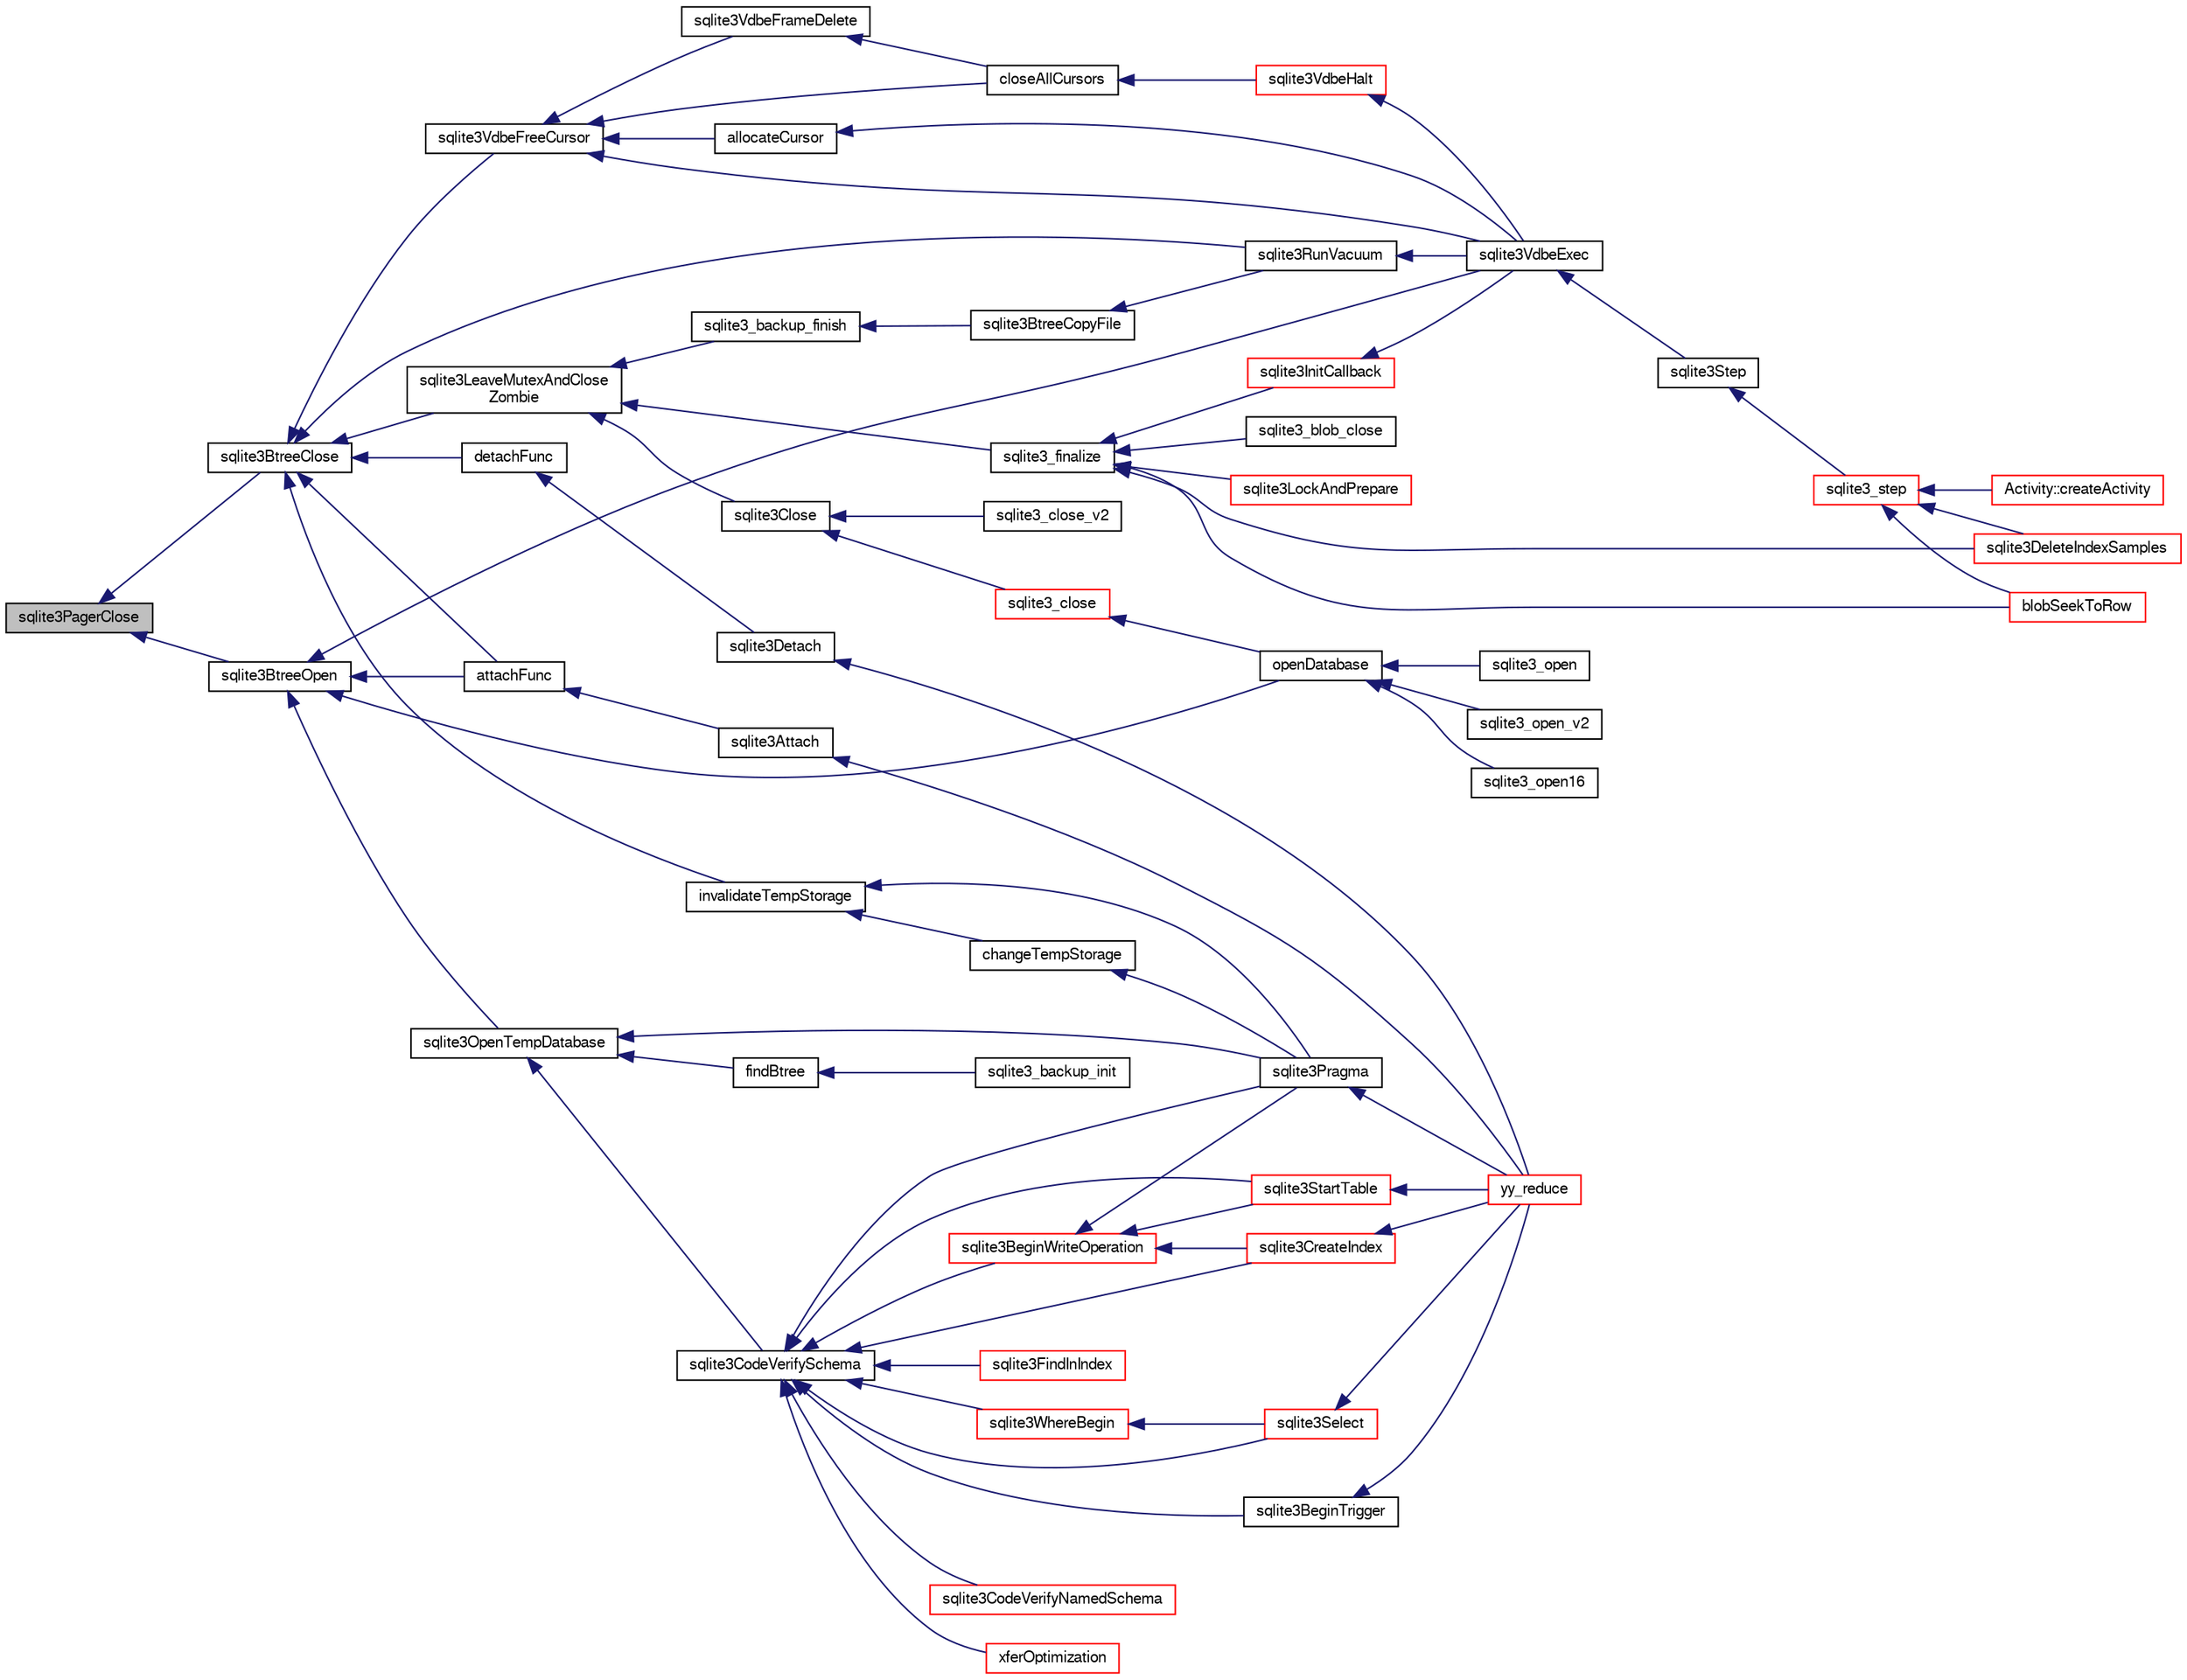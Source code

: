 digraph "sqlite3PagerClose"
{
  edge [fontname="FreeSans",fontsize="10",labelfontname="FreeSans",labelfontsize="10"];
  node [fontname="FreeSans",fontsize="10",shape=record];
  rankdir="LR";
  Node625015 [label="sqlite3PagerClose",height=0.2,width=0.4,color="black", fillcolor="grey75", style="filled", fontcolor="black"];
  Node625015 -> Node625016 [dir="back",color="midnightblue",fontsize="10",style="solid",fontname="FreeSans"];
  Node625016 [label="sqlite3BtreeOpen",height=0.2,width=0.4,color="black", fillcolor="white", style="filled",URL="$sqlite3_8c.html#a13dcb44dc34af6ce9d38de9c5aa975f9"];
  Node625016 -> Node625017 [dir="back",color="midnightblue",fontsize="10",style="solid",fontname="FreeSans"];
  Node625017 [label="sqlite3VdbeExec",height=0.2,width=0.4,color="black", fillcolor="white", style="filled",URL="$sqlite3_8c.html#a8ce40a614bdc56719c4d642b1e4dfb21"];
  Node625017 -> Node625018 [dir="back",color="midnightblue",fontsize="10",style="solid",fontname="FreeSans"];
  Node625018 [label="sqlite3Step",height=0.2,width=0.4,color="black", fillcolor="white", style="filled",URL="$sqlite3_8c.html#a3f2872e873e2758a4beedad1d5113554"];
  Node625018 -> Node625019 [dir="back",color="midnightblue",fontsize="10",style="solid",fontname="FreeSans"];
  Node625019 [label="sqlite3_step",height=0.2,width=0.4,color="red", fillcolor="white", style="filled",URL="$sqlite3_8h.html#ac1e491ce36b7471eb28387f7d3c74334"];
  Node625019 -> Node625020 [dir="back",color="midnightblue",fontsize="10",style="solid",fontname="FreeSans"];
  Node625020 [label="Activity::createActivity",height=0.2,width=0.4,color="red", fillcolor="white", style="filled",URL="$classActivity.html#a813cc5e52c14ab49b39014c134e3425b"];
  Node625019 -> Node625038 [dir="back",color="midnightblue",fontsize="10",style="solid",fontname="FreeSans"];
  Node625038 [label="blobSeekToRow",height=0.2,width=0.4,color="red", fillcolor="white", style="filled",URL="$sqlite3_8c.html#afff57e13332b98c8a44a7cebe38962ab"];
  Node625019 -> Node625041 [dir="back",color="midnightblue",fontsize="10",style="solid",fontname="FreeSans"];
  Node625041 [label="sqlite3DeleteIndexSamples",height=0.2,width=0.4,color="red", fillcolor="white", style="filled",URL="$sqlite3_8c.html#aaeda0302fbf61397ec009f65bed047ef"];
  Node625016 -> Node625045 [dir="back",color="midnightblue",fontsize="10",style="solid",fontname="FreeSans"];
  Node625045 [label="attachFunc",height=0.2,width=0.4,color="black", fillcolor="white", style="filled",URL="$sqlite3_8c.html#a69cb751a7da501b9a0aa37e0d7c3eaf7"];
  Node625045 -> Node625046 [dir="back",color="midnightblue",fontsize="10",style="solid",fontname="FreeSans"];
  Node625046 [label="sqlite3Attach",height=0.2,width=0.4,color="black", fillcolor="white", style="filled",URL="$sqlite3_8c.html#ae0907fe0b43cc1b4c7e6a16213e8546f"];
  Node625046 -> Node625047 [dir="back",color="midnightblue",fontsize="10",style="solid",fontname="FreeSans"];
  Node625047 [label="yy_reduce",height=0.2,width=0.4,color="red", fillcolor="white", style="filled",URL="$sqlite3_8c.html#a7c419a9b25711c666a9a2449ef377f14"];
  Node625016 -> Node625278 [dir="back",color="midnightblue",fontsize="10",style="solid",fontname="FreeSans"];
  Node625278 [label="sqlite3OpenTempDatabase",height=0.2,width=0.4,color="black", fillcolor="white", style="filled",URL="$sqlite3_8c.html#aaf3088380b731428b72d3b5777f93755"];
  Node625278 -> Node625222 [dir="back",color="midnightblue",fontsize="10",style="solid",fontname="FreeSans"];
  Node625222 [label="findBtree",height=0.2,width=0.4,color="black", fillcolor="white", style="filled",URL="$sqlite3_8c.html#ab4ee5743b77efd7f8832bf0b9315f973"];
  Node625222 -> Node625223 [dir="back",color="midnightblue",fontsize="10",style="solid",fontname="FreeSans"];
  Node625223 [label="sqlite3_backup_init",height=0.2,width=0.4,color="black", fillcolor="white", style="filled",URL="$sqlite3_8h.html#a9c9aa9e8edeb9910d93148a6621c1097"];
  Node625278 -> Node625279 [dir="back",color="midnightblue",fontsize="10",style="solid",fontname="FreeSans"];
  Node625279 [label="sqlite3CodeVerifySchema",height=0.2,width=0.4,color="black", fillcolor="white", style="filled",URL="$sqlite3_8c.html#ad9d8708d96f8416ec59ebf41c57000f9"];
  Node625279 -> Node625098 [dir="back",color="midnightblue",fontsize="10",style="solid",fontname="FreeSans"];
  Node625098 [label="sqlite3FindInIndex",height=0.2,width=0.4,color="red", fillcolor="white", style="filled",URL="$sqlite3_8c.html#af7d8c56ab0231f44bb5f87b3fafeffb2"];
  Node625279 -> Node625139 [dir="back",color="midnightblue",fontsize="10",style="solid",fontname="FreeSans"];
  Node625139 [label="sqlite3StartTable",height=0.2,width=0.4,color="red", fillcolor="white", style="filled",URL="$sqlite3_8c.html#af49b4395f39d9078a0dda2484c183012"];
  Node625139 -> Node625047 [dir="back",color="midnightblue",fontsize="10",style="solid",fontname="FreeSans"];
  Node625279 -> Node625056 [dir="back",color="midnightblue",fontsize="10",style="solid",fontname="FreeSans"];
  Node625056 [label="sqlite3CreateIndex",height=0.2,width=0.4,color="red", fillcolor="white", style="filled",URL="$sqlite3_8c.html#a8dbe5e590ab6c58a8c45f34f7c81e825"];
  Node625056 -> Node625047 [dir="back",color="midnightblue",fontsize="10",style="solid",fontname="FreeSans"];
  Node625279 -> Node625280 [dir="back",color="midnightblue",fontsize="10",style="solid",fontname="FreeSans"];
  Node625280 [label="sqlite3CodeVerifyNamedSchema",height=0.2,width=0.4,color="red", fillcolor="white", style="filled",URL="$sqlite3_8c.html#a30331e33b8e462cbe3aa83c8bddb8c0e"];
  Node625279 -> Node625281 [dir="back",color="midnightblue",fontsize="10",style="solid",fontname="FreeSans"];
  Node625281 [label="sqlite3BeginWriteOperation",height=0.2,width=0.4,color="red", fillcolor="white", style="filled",URL="$sqlite3_8c.html#a21b1b811bbe305f922244f8913c87f10"];
  Node625281 -> Node625139 [dir="back",color="midnightblue",fontsize="10",style="solid",fontname="FreeSans"];
  Node625281 -> Node625056 [dir="back",color="midnightblue",fontsize="10",style="solid",fontname="FreeSans"];
  Node625281 -> Node625095 [dir="back",color="midnightblue",fontsize="10",style="solid",fontname="FreeSans"];
  Node625095 [label="sqlite3Pragma",height=0.2,width=0.4,color="black", fillcolor="white", style="filled",URL="$sqlite3_8c.html#a111391370f58f8e6a6eca51fd34d62ed"];
  Node625095 -> Node625047 [dir="back",color="midnightblue",fontsize="10",style="solid",fontname="FreeSans"];
  Node625279 -> Node625076 [dir="back",color="midnightblue",fontsize="10",style="solid",fontname="FreeSans"];
  Node625076 [label="xferOptimization",height=0.2,width=0.4,color="red", fillcolor="white", style="filled",URL="$sqlite3_8c.html#ae85c90f7d064fe83f4ed930e708855d2"];
  Node625279 -> Node625095 [dir="back",color="midnightblue",fontsize="10",style="solid",fontname="FreeSans"];
  Node625279 -> Node625096 [dir="back",color="midnightblue",fontsize="10",style="solid",fontname="FreeSans"];
  Node625096 [label="sqlite3Select",height=0.2,width=0.4,color="red", fillcolor="white", style="filled",URL="$sqlite3_8c.html#a2465ee8c956209ba4b272477b7c21a45"];
  Node625096 -> Node625047 [dir="back",color="midnightblue",fontsize="10",style="solid",fontname="FreeSans"];
  Node625279 -> Node625075 [dir="back",color="midnightblue",fontsize="10",style="solid",fontname="FreeSans"];
  Node625075 [label="sqlite3BeginTrigger",height=0.2,width=0.4,color="black", fillcolor="white", style="filled",URL="$sqlite3_8c.html#ac20a731dbd52edec68a09962c7f39a4c"];
  Node625075 -> Node625047 [dir="back",color="midnightblue",fontsize="10",style="solid",fontname="FreeSans"];
  Node625279 -> Node625112 [dir="back",color="midnightblue",fontsize="10",style="solid",fontname="FreeSans"];
  Node625112 [label="sqlite3WhereBegin",height=0.2,width=0.4,color="red", fillcolor="white", style="filled",URL="$sqlite3_8c.html#acad049f5c9a96a8118cffd5e5ce89f7c"];
  Node625112 -> Node625096 [dir="back",color="midnightblue",fontsize="10",style="solid",fontname="FreeSans"];
  Node625278 -> Node625095 [dir="back",color="midnightblue",fontsize="10",style="solid",fontname="FreeSans"];
  Node625016 -> Node625252 [dir="back",color="midnightblue",fontsize="10",style="solid",fontname="FreeSans"];
  Node625252 [label="openDatabase",height=0.2,width=0.4,color="black", fillcolor="white", style="filled",URL="$sqlite3_8c.html#a6a9c3bc3a64234e863413f41db473758"];
  Node625252 -> Node625253 [dir="back",color="midnightblue",fontsize="10",style="solid",fontname="FreeSans"];
  Node625253 [label="sqlite3_open",height=0.2,width=0.4,color="black", fillcolor="white", style="filled",URL="$sqlite3_8h.html#a97ba966ed1acc38409786258268f5f71"];
  Node625252 -> Node625254 [dir="back",color="midnightblue",fontsize="10",style="solid",fontname="FreeSans"];
  Node625254 [label="sqlite3_open_v2",height=0.2,width=0.4,color="black", fillcolor="white", style="filled",URL="$sqlite3_8h.html#a140fe275b6975dc867cea50a65a217c4"];
  Node625252 -> Node625255 [dir="back",color="midnightblue",fontsize="10",style="solid",fontname="FreeSans"];
  Node625255 [label="sqlite3_open16",height=0.2,width=0.4,color="black", fillcolor="white", style="filled",URL="$sqlite3_8h.html#adbc401bb96713f32e553db32f6f3ca33"];
  Node625015 -> Node625283 [dir="back",color="midnightblue",fontsize="10",style="solid",fontname="FreeSans"];
  Node625283 [label="sqlite3BtreeClose",height=0.2,width=0.4,color="black", fillcolor="white", style="filled",URL="$sqlite3_8c.html#a729b65009b66a99200496b09c124df01"];
  Node625283 -> Node625284 [dir="back",color="midnightblue",fontsize="10",style="solid",fontname="FreeSans"];
  Node625284 [label="sqlite3VdbeFreeCursor",height=0.2,width=0.4,color="black", fillcolor="white", style="filled",URL="$sqlite3_8c.html#a0f9084083e1d0639708934630f33d6ef"];
  Node625284 -> Node625285 [dir="back",color="midnightblue",fontsize="10",style="solid",fontname="FreeSans"];
  Node625285 [label="sqlite3VdbeFrameDelete",height=0.2,width=0.4,color="black", fillcolor="white", style="filled",URL="$sqlite3_8c.html#adb3773fdfb1685857e28891f76365900"];
  Node625285 -> Node625286 [dir="back",color="midnightblue",fontsize="10",style="solid",fontname="FreeSans"];
  Node625286 [label="closeAllCursors",height=0.2,width=0.4,color="black", fillcolor="white", style="filled",URL="$sqlite3_8c.html#af1ac189735864dd6989a8c5af4557547"];
  Node625286 -> Node625236 [dir="back",color="midnightblue",fontsize="10",style="solid",fontname="FreeSans"];
  Node625236 [label="sqlite3VdbeHalt",height=0.2,width=0.4,color="red", fillcolor="white", style="filled",URL="$sqlite3_8c.html#a8d1d99703d999190fbc35ecc981cb709"];
  Node625236 -> Node625017 [dir="back",color="midnightblue",fontsize="10",style="solid",fontname="FreeSans"];
  Node625284 -> Node625286 [dir="back",color="midnightblue",fontsize="10",style="solid",fontname="FreeSans"];
  Node625284 -> Node625287 [dir="back",color="midnightblue",fontsize="10",style="solid",fontname="FreeSans"];
  Node625287 [label="allocateCursor",height=0.2,width=0.4,color="black", fillcolor="white", style="filled",URL="$sqlite3_8c.html#a5083c054ea81802294e539b00a57aad4"];
  Node625287 -> Node625017 [dir="back",color="midnightblue",fontsize="10",style="solid",fontname="FreeSans"];
  Node625284 -> Node625017 [dir="back",color="midnightblue",fontsize="10",style="solid",fontname="FreeSans"];
  Node625283 -> Node625045 [dir="back",color="midnightblue",fontsize="10",style="solid",fontname="FreeSans"];
  Node625283 -> Node625232 [dir="back",color="midnightblue",fontsize="10",style="solid",fontname="FreeSans"];
  Node625232 [label="detachFunc",height=0.2,width=0.4,color="black", fillcolor="white", style="filled",URL="$sqlite3_8c.html#a2b3dd04cb87abd088926ab0082a60b77"];
  Node625232 -> Node625089 [dir="back",color="midnightblue",fontsize="10",style="solid",fontname="FreeSans"];
  Node625089 [label="sqlite3Detach",height=0.2,width=0.4,color="black", fillcolor="white", style="filled",URL="$sqlite3_8c.html#ab1a5a0b01c7560aef5e0b8603a68747d"];
  Node625089 -> Node625047 [dir="back",color="midnightblue",fontsize="10",style="solid",fontname="FreeSans"];
  Node625283 -> Node625233 [dir="back",color="midnightblue",fontsize="10",style="solid",fontname="FreeSans"];
  Node625233 [label="invalidateTempStorage",height=0.2,width=0.4,color="black", fillcolor="white", style="filled",URL="$sqlite3_8c.html#a759777a1eb3c3e96a5af94932b39e69a"];
  Node625233 -> Node625234 [dir="back",color="midnightblue",fontsize="10",style="solid",fontname="FreeSans"];
  Node625234 [label="changeTempStorage",height=0.2,width=0.4,color="black", fillcolor="white", style="filled",URL="$sqlite3_8c.html#abd43abe0a0959a45c786b9865ed52904"];
  Node625234 -> Node625095 [dir="back",color="midnightblue",fontsize="10",style="solid",fontname="FreeSans"];
  Node625233 -> Node625095 [dir="back",color="midnightblue",fontsize="10",style="solid",fontname="FreeSans"];
  Node625283 -> Node625203 [dir="back",color="midnightblue",fontsize="10",style="solid",fontname="FreeSans"];
  Node625203 [label="sqlite3RunVacuum",height=0.2,width=0.4,color="black", fillcolor="white", style="filled",URL="$sqlite3_8c.html#a5e83ddc7b3e7e8e79ad5d1fc92de1d2f"];
  Node625203 -> Node625017 [dir="back",color="midnightblue",fontsize="10",style="solid",fontname="FreeSans"];
  Node625283 -> Node625246 [dir="back",color="midnightblue",fontsize="10",style="solid",fontname="FreeSans"];
  Node625246 [label="sqlite3LeaveMutexAndClose\lZombie",height=0.2,width=0.4,color="black", fillcolor="white", style="filled",URL="$sqlite3_8c.html#afe3a37c29dcb0fe9fc15fe07a3976f59"];
  Node625246 -> Node625247 [dir="back",color="midnightblue",fontsize="10",style="solid",fontname="FreeSans"];
  Node625247 [label="sqlite3_backup_finish",height=0.2,width=0.4,color="black", fillcolor="white", style="filled",URL="$sqlite3_8h.html#a176857dd58d99be53b6d7305533e0048"];
  Node625247 -> Node625231 [dir="back",color="midnightblue",fontsize="10",style="solid",fontname="FreeSans"];
  Node625231 [label="sqlite3BtreeCopyFile",height=0.2,width=0.4,color="black", fillcolor="white", style="filled",URL="$sqlite3_8c.html#a4d9e19a79f0d5c1dfcef0bd137ae83f9"];
  Node625231 -> Node625203 [dir="back",color="midnightblue",fontsize="10",style="solid",fontname="FreeSans"];
  Node625246 -> Node625239 [dir="back",color="midnightblue",fontsize="10",style="solid",fontname="FreeSans"];
  Node625239 [label="sqlite3_finalize",height=0.2,width=0.4,color="black", fillcolor="white", style="filled",URL="$sqlite3_8h.html#a801195c0f771d40bb4be1e40f3b88945"];
  Node625239 -> Node625038 [dir="back",color="midnightblue",fontsize="10",style="solid",fontname="FreeSans"];
  Node625239 -> Node625240 [dir="back",color="midnightblue",fontsize="10",style="solid",fontname="FreeSans"];
  Node625240 [label="sqlite3_blob_close",height=0.2,width=0.4,color="black", fillcolor="white", style="filled",URL="$sqlite3_8h.html#a8885ae884821e14e1e4501183c5833d6"];
  Node625239 -> Node625041 [dir="back",color="midnightblue",fontsize="10",style="solid",fontname="FreeSans"];
  Node625239 -> Node625200 [dir="back",color="midnightblue",fontsize="10",style="solid",fontname="FreeSans"];
  Node625200 [label="sqlite3InitCallback",height=0.2,width=0.4,color="red", fillcolor="white", style="filled",URL="$sqlite3_8c.html#a5183ff3c8b5311c7332250013ee018b3"];
  Node625200 -> Node625017 [dir="back",color="midnightblue",fontsize="10",style="solid",fontname="FreeSans"];
  Node625239 -> Node625197 [dir="back",color="midnightblue",fontsize="10",style="solid",fontname="FreeSans"];
  Node625197 [label="sqlite3LockAndPrepare",height=0.2,width=0.4,color="red", fillcolor="white", style="filled",URL="$sqlite3_8c.html#a5db1ec5589aa2b02c6d979211a8789bd"];
  Node625246 -> Node625248 [dir="back",color="midnightblue",fontsize="10",style="solid",fontname="FreeSans"];
  Node625248 [label="sqlite3Close",height=0.2,width=0.4,color="black", fillcolor="white", style="filled",URL="$sqlite3_8c.html#aa9f2e73837bba8d721dbde0964ffce11"];
  Node625248 -> Node625249 [dir="back",color="midnightblue",fontsize="10",style="solid",fontname="FreeSans"];
  Node625249 [label="sqlite3_close",height=0.2,width=0.4,color="red", fillcolor="white", style="filled",URL="$sqlite3_8h.html#ac43c9032fc6ef3b2a231dc3a9fa44b2d"];
  Node625249 -> Node625252 [dir="back",color="midnightblue",fontsize="10",style="solid",fontname="FreeSans"];
  Node625248 -> Node625256 [dir="back",color="midnightblue",fontsize="10",style="solid",fontname="FreeSans"];
  Node625256 [label="sqlite3_close_v2",height=0.2,width=0.4,color="black", fillcolor="white", style="filled",URL="$sqlite3_8h.html#ad2cb8462eaba28b4c8410ef55a4282b4"];
}
